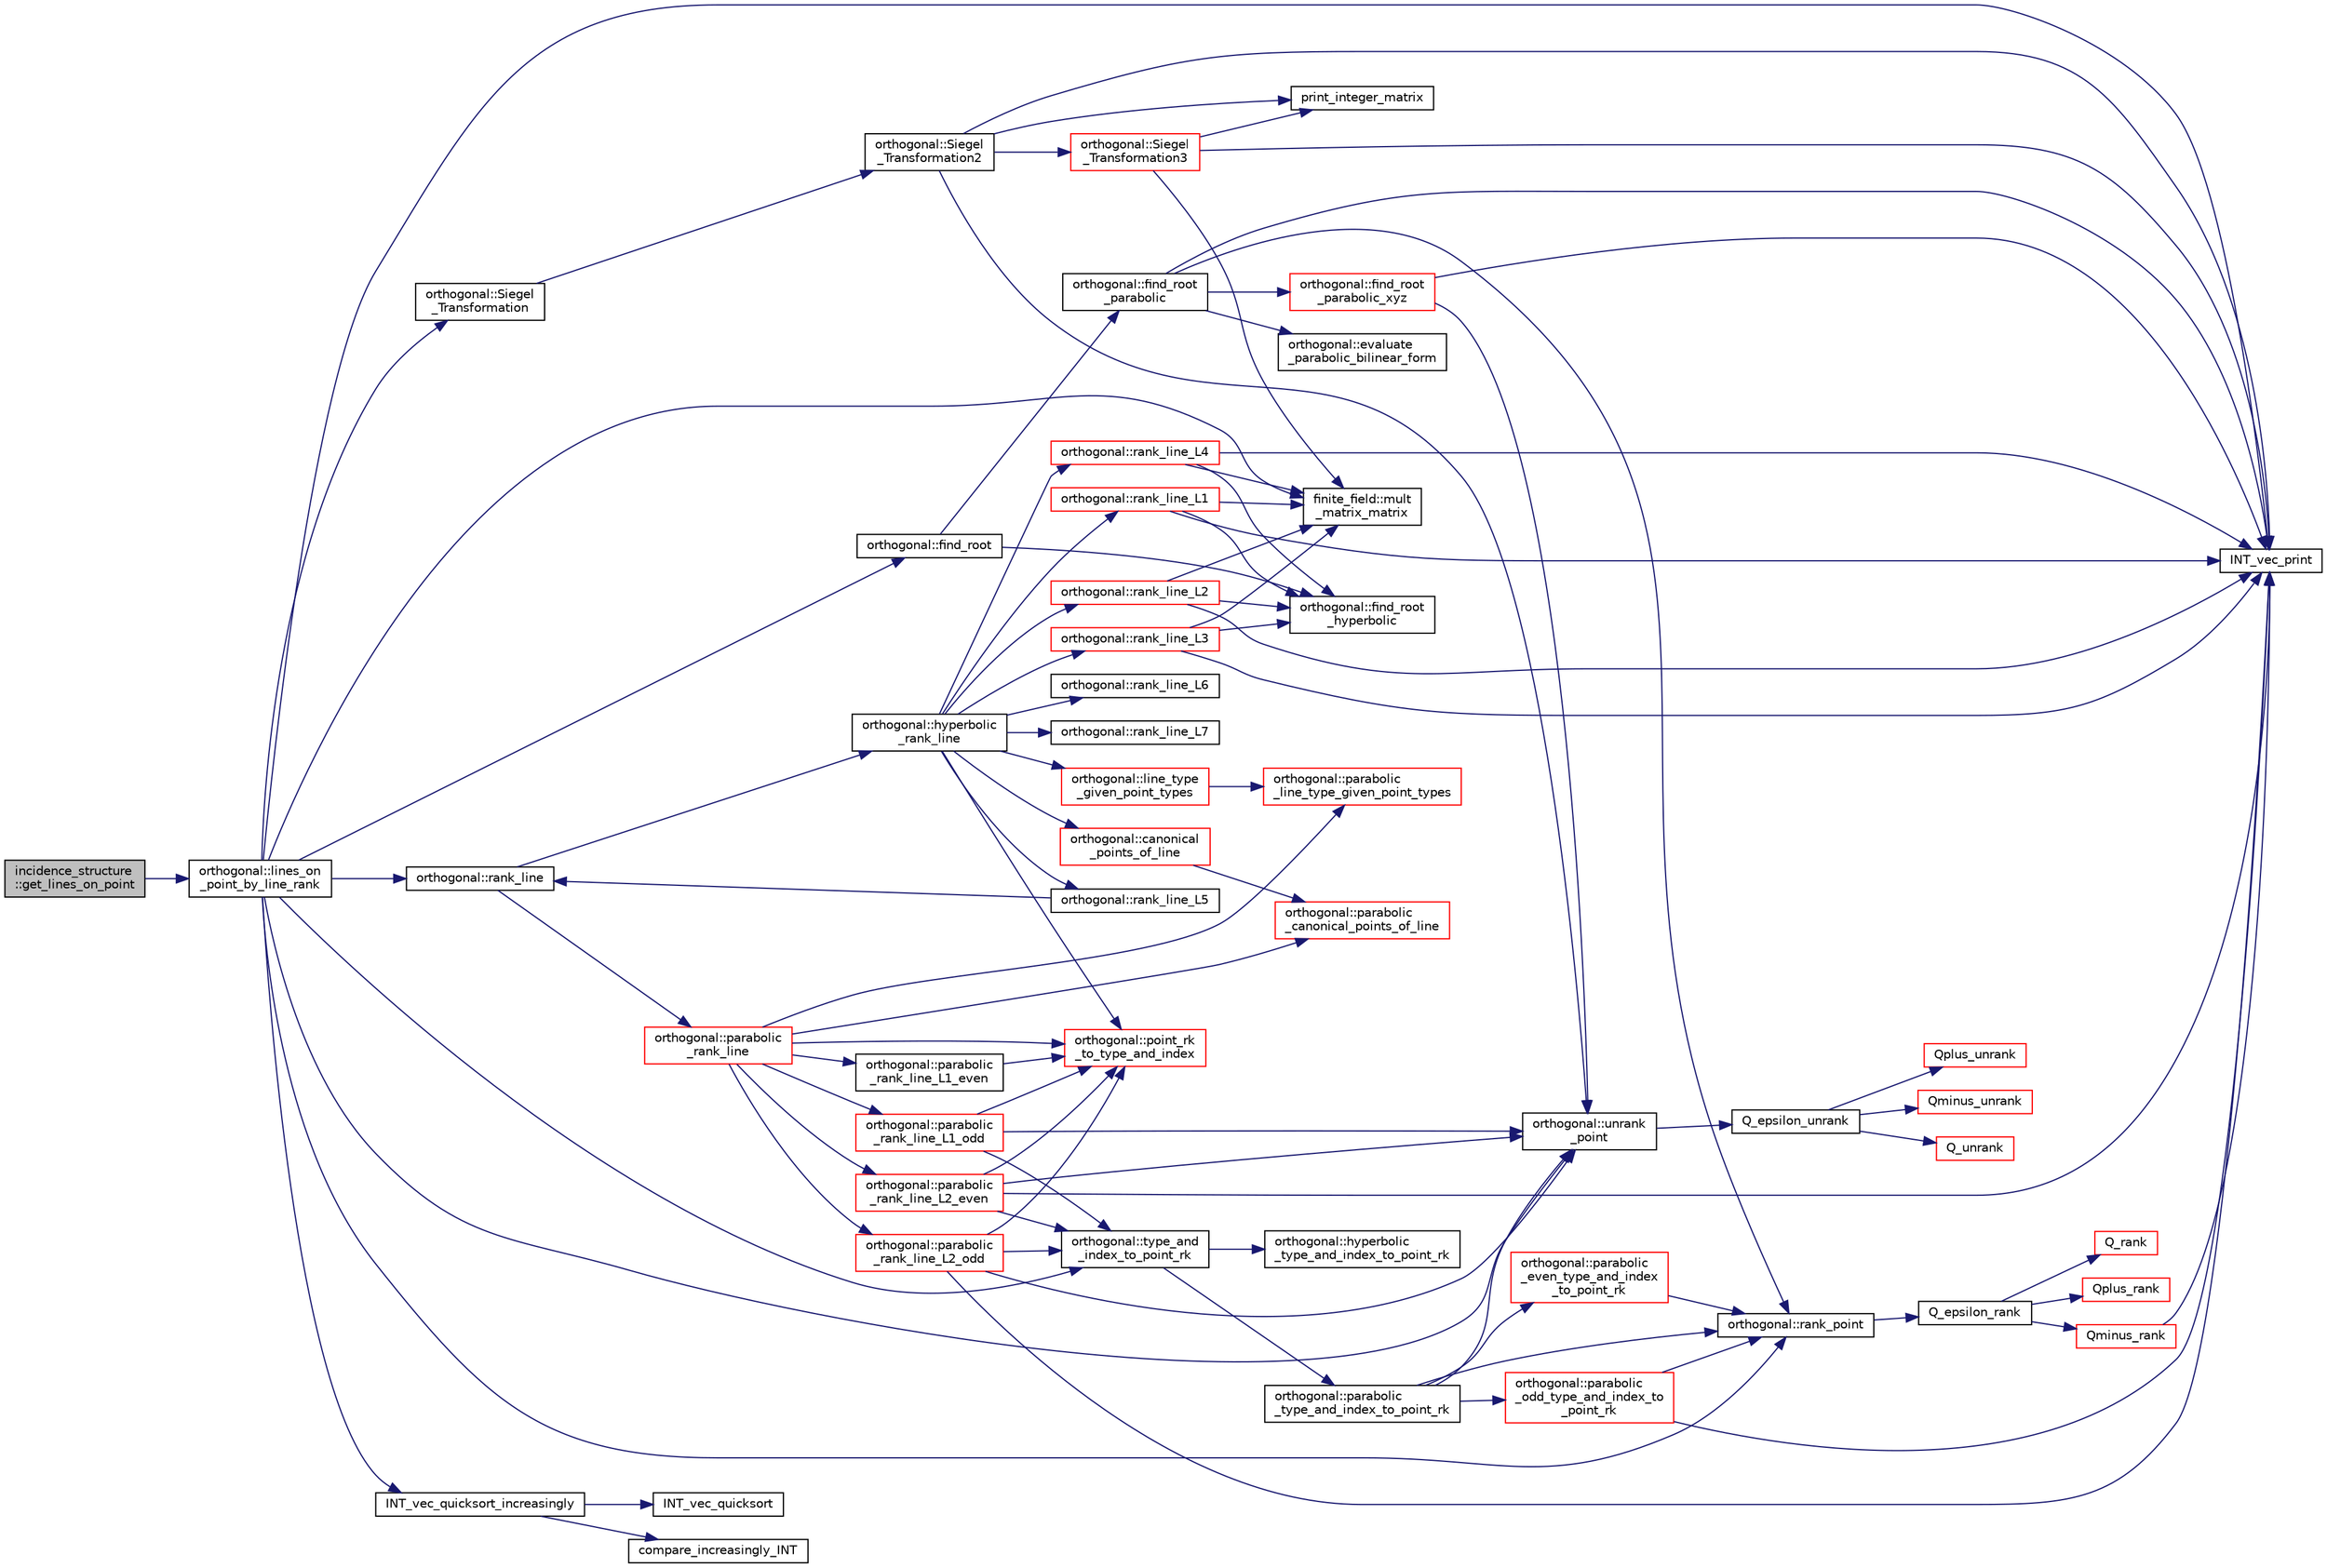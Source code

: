 digraph "incidence_structure::get_lines_on_point"
{
  edge [fontname="Helvetica",fontsize="10",labelfontname="Helvetica",labelfontsize="10"];
  node [fontname="Helvetica",fontsize="10",shape=record];
  rankdir="LR";
  Node4005 [label="incidence_structure\l::get_lines_on_point",height=0.2,width=0.4,color="black", fillcolor="grey75", style="filled", fontcolor="black"];
  Node4005 -> Node4006 [color="midnightblue",fontsize="10",style="solid",fontname="Helvetica"];
  Node4006 [label="orthogonal::lines_on\l_point_by_line_rank",height=0.2,width=0.4,color="black", fillcolor="white", style="filled",URL="$d7/daa/classorthogonal.html#adc21874b6da3cd3585c704994fb538aa"];
  Node4006 -> Node4007 [color="midnightblue",fontsize="10",style="solid",fontname="Helvetica"];
  Node4007 [label="orthogonal::type_and\l_index_to_point_rk",height=0.2,width=0.4,color="black", fillcolor="white", style="filled",URL="$d7/daa/classorthogonal.html#a319ef460cdfe3247d336c3fb482901eb"];
  Node4007 -> Node4008 [color="midnightblue",fontsize="10",style="solid",fontname="Helvetica"];
  Node4008 [label="orthogonal::hyperbolic\l_type_and_index_to_point_rk",height=0.2,width=0.4,color="black", fillcolor="white", style="filled",URL="$d7/daa/classorthogonal.html#af31cd843ff2e6eb4fe1ba9c49e62d1b8"];
  Node4007 -> Node4009 [color="midnightblue",fontsize="10",style="solid",fontname="Helvetica"];
  Node4009 [label="orthogonal::parabolic\l_type_and_index_to_point_rk",height=0.2,width=0.4,color="black", fillcolor="white", style="filled",URL="$d7/daa/classorthogonal.html#a67c316cf01b382762e6ac372f522d106"];
  Node4009 -> Node4010 [color="midnightblue",fontsize="10",style="solid",fontname="Helvetica"];
  Node4010 [label="orthogonal::unrank\l_point",height=0.2,width=0.4,color="black", fillcolor="white", style="filled",URL="$d7/daa/classorthogonal.html#ab655117100f7c66c19817b84ac5ac0a0"];
  Node4010 -> Node4011 [color="midnightblue",fontsize="10",style="solid",fontname="Helvetica"];
  Node4011 [label="Q_epsilon_unrank",height=0.2,width=0.4,color="black", fillcolor="white", style="filled",URL="$d4/d67/geometry_8h.html#af162c4d30d4a6528299e37551c353e7b"];
  Node4011 -> Node4012 [color="midnightblue",fontsize="10",style="solid",fontname="Helvetica"];
  Node4012 [label="Q_unrank",height=0.2,width=0.4,color="red", fillcolor="white", style="filled",URL="$db/da0/lib_2foundations_2geometry_2orthogonal__points_8_c.html#a6d02923d5b54ef796934e753e6f5b65b"];
  Node4011 -> Node4030 [color="midnightblue",fontsize="10",style="solid",fontname="Helvetica"];
  Node4030 [label="Qplus_unrank",height=0.2,width=0.4,color="red", fillcolor="white", style="filled",URL="$db/da0/lib_2foundations_2geometry_2orthogonal__points_8_c.html#ad50512edd586919700e033744b4a03c8"];
  Node4011 -> Node4031 [color="midnightblue",fontsize="10",style="solid",fontname="Helvetica"];
  Node4031 [label="Qminus_unrank",height=0.2,width=0.4,color="red", fillcolor="white", style="filled",URL="$db/da0/lib_2foundations_2geometry_2orthogonal__points_8_c.html#ac2dd18f435ab479095b836a483c12c7d"];
  Node4009 -> Node4032 [color="midnightblue",fontsize="10",style="solid",fontname="Helvetica"];
  Node4032 [label="orthogonal::rank_point",height=0.2,width=0.4,color="black", fillcolor="white", style="filled",URL="$d7/daa/classorthogonal.html#adb4f1528590a804b3c011a68c9ebf655"];
  Node4032 -> Node4033 [color="midnightblue",fontsize="10",style="solid",fontname="Helvetica"];
  Node4033 [label="Q_epsilon_rank",height=0.2,width=0.4,color="black", fillcolor="white", style="filled",URL="$d4/d67/geometry_8h.html#a0949e1151174e2988aa697cb31942e97"];
  Node4033 -> Node4034 [color="midnightblue",fontsize="10",style="solid",fontname="Helvetica"];
  Node4034 [label="Q_rank",height=0.2,width=0.4,color="red", fillcolor="white", style="filled",URL="$db/da0/lib_2foundations_2geometry_2orthogonal__points_8_c.html#ad2671f4db3224df1e22494b9d946375e"];
  Node4033 -> Node4050 [color="midnightblue",fontsize="10",style="solid",fontname="Helvetica"];
  Node4050 [label="Qplus_rank",height=0.2,width=0.4,color="red", fillcolor="white", style="filled",URL="$db/da0/lib_2foundations_2geometry_2orthogonal__points_8_c.html#aaa1be357d007a845ce2866169d63afb7"];
  Node4033 -> Node4051 [color="midnightblue",fontsize="10",style="solid",fontname="Helvetica"];
  Node4051 [label="Qminus_rank",height=0.2,width=0.4,color="red", fillcolor="white", style="filled",URL="$db/da0/lib_2foundations_2geometry_2orthogonal__points_8_c.html#aec3e3dad3c2c12fa081edab0af2cb91a"];
  Node4051 -> Node4040 [color="midnightblue",fontsize="10",style="solid",fontname="Helvetica"];
  Node4040 [label="INT_vec_print",height=0.2,width=0.4,color="black", fillcolor="white", style="filled",URL="$df/dbf/sajeeb_8_c.html#a79a5901af0b47dd0d694109543c027fe"];
  Node4009 -> Node4053 [color="midnightblue",fontsize="10",style="solid",fontname="Helvetica"];
  Node4053 [label="orthogonal::parabolic\l_even_type_and_index\l_to_point_rk",height=0.2,width=0.4,color="red", fillcolor="white", style="filled",URL="$d7/daa/classorthogonal.html#af43894039e8c5a8039f52b93dfa3ff77"];
  Node4053 -> Node4032 [color="midnightblue",fontsize="10",style="solid",fontname="Helvetica"];
  Node4009 -> Node4066 [color="midnightblue",fontsize="10",style="solid",fontname="Helvetica"];
  Node4066 [label="orthogonal::parabolic\l_odd_type_and_index_to\l_point_rk",height=0.2,width=0.4,color="red", fillcolor="white", style="filled",URL="$d7/daa/classorthogonal.html#aac70113614b52601e38b3ce8cbffbc9a"];
  Node4066 -> Node4040 [color="midnightblue",fontsize="10",style="solid",fontname="Helvetica"];
  Node4066 -> Node4032 [color="midnightblue",fontsize="10",style="solid",fontname="Helvetica"];
  Node4006 -> Node4010 [color="midnightblue",fontsize="10",style="solid",fontname="Helvetica"];
  Node4006 -> Node4070 [color="midnightblue",fontsize="10",style="solid",fontname="Helvetica"];
  Node4070 [label="orthogonal::find_root",height=0.2,width=0.4,color="black", fillcolor="white", style="filled",URL="$d7/daa/classorthogonal.html#a7cad6e763a1f49ab5e372a26f5cdf247"];
  Node4070 -> Node4071 [color="midnightblue",fontsize="10",style="solid",fontname="Helvetica"];
  Node4071 [label="orthogonal::find_root\l_hyperbolic",height=0.2,width=0.4,color="black", fillcolor="white", style="filled",URL="$d7/daa/classorthogonal.html#a4cb66d7aec283cd032a99cb9b2b9992d"];
  Node4070 -> Node4072 [color="midnightblue",fontsize="10",style="solid",fontname="Helvetica"];
  Node4072 [label="orthogonal::find_root\l_parabolic",height=0.2,width=0.4,color="black", fillcolor="white", style="filled",URL="$d7/daa/classorthogonal.html#a2e4453bb31692707f8a9e8b660b2e136"];
  Node4072 -> Node4073 [color="midnightblue",fontsize="10",style="solid",fontname="Helvetica"];
  Node4073 [label="orthogonal::find_root\l_parabolic_xyz",height=0.2,width=0.4,color="red", fillcolor="white", style="filled",URL="$d7/daa/classorthogonal.html#a17dba83065c664a7d174c4693e87493b"];
  Node4073 -> Node4010 [color="midnightblue",fontsize="10",style="solid",fontname="Helvetica"];
  Node4073 -> Node4040 [color="midnightblue",fontsize="10",style="solid",fontname="Helvetica"];
  Node4072 -> Node4040 [color="midnightblue",fontsize="10",style="solid",fontname="Helvetica"];
  Node4072 -> Node4074 [color="midnightblue",fontsize="10",style="solid",fontname="Helvetica"];
  Node4074 [label="orthogonal::evaluate\l_parabolic_bilinear_form",height=0.2,width=0.4,color="black", fillcolor="white", style="filled",URL="$d7/daa/classorthogonal.html#a8ee79da4c853cd384a0028cbebbbe0ee"];
  Node4072 -> Node4032 [color="midnightblue",fontsize="10",style="solid",fontname="Helvetica"];
  Node4006 -> Node4075 [color="midnightblue",fontsize="10",style="solid",fontname="Helvetica"];
  Node4075 [label="orthogonal::Siegel\l_Transformation",height=0.2,width=0.4,color="black", fillcolor="white", style="filled",URL="$d7/daa/classorthogonal.html#a27258e68c99323ac8de66fedbe565a3d"];
  Node4075 -> Node4076 [color="midnightblue",fontsize="10",style="solid",fontname="Helvetica"];
  Node4076 [label="orthogonal::Siegel\l_Transformation2",height=0.2,width=0.4,color="black", fillcolor="white", style="filled",URL="$d7/daa/classorthogonal.html#aaf1945ebd71495f1b362e5091d4b30ec"];
  Node4076 -> Node4010 [color="midnightblue",fontsize="10",style="solid",fontname="Helvetica"];
  Node4076 -> Node4040 [color="midnightblue",fontsize="10",style="solid",fontname="Helvetica"];
  Node4076 -> Node4077 [color="midnightblue",fontsize="10",style="solid",fontname="Helvetica"];
  Node4077 [label="orthogonal::Siegel\l_Transformation3",height=0.2,width=0.4,color="red", fillcolor="white", style="filled",URL="$d7/daa/classorthogonal.html#ac9129abf3f825e8c7d5591d1ba116ac7"];
  Node4077 -> Node4040 [color="midnightblue",fontsize="10",style="solid",fontname="Helvetica"];
  Node4077 -> Node4082 [color="midnightblue",fontsize="10",style="solid",fontname="Helvetica"];
  Node4082 [label="print_integer_matrix",height=0.2,width=0.4,color="black", fillcolor="white", style="filled",URL="$d5/db4/io__and__os_8h.html#ab4d187a9b89a64102b971201b789b653"];
  Node4077 -> Node4084 [color="midnightblue",fontsize="10",style="solid",fontname="Helvetica"];
  Node4084 [label="finite_field::mult\l_matrix_matrix",height=0.2,width=0.4,color="black", fillcolor="white", style="filled",URL="$df/d5a/classfinite__field.html#a5e28706b815838d0ec34de1fa74bc3c4"];
  Node4076 -> Node4082 [color="midnightblue",fontsize="10",style="solid",fontname="Helvetica"];
  Node4006 -> Node4084 [color="midnightblue",fontsize="10",style="solid",fontname="Helvetica"];
  Node4006 -> Node4032 [color="midnightblue",fontsize="10",style="solid",fontname="Helvetica"];
  Node4006 -> Node4098 [color="midnightblue",fontsize="10",style="solid",fontname="Helvetica"];
  Node4098 [label="orthogonal::rank_line",height=0.2,width=0.4,color="black", fillcolor="white", style="filled",URL="$d7/daa/classorthogonal.html#a5e1b5a3eb76840f425e71f25dabcd470"];
  Node4098 -> Node4099 [color="midnightblue",fontsize="10",style="solid",fontname="Helvetica"];
  Node4099 [label="orthogonal::hyperbolic\l_rank_line",height=0.2,width=0.4,color="black", fillcolor="white", style="filled",URL="$d7/daa/classorthogonal.html#a2810f9a6851f445b03fdbfe2a888e9f5"];
  Node4099 -> Node4100 [color="midnightblue",fontsize="10",style="solid",fontname="Helvetica"];
  Node4100 [label="orthogonal::point_rk\l_to_type_and_index",height=0.2,width=0.4,color="red", fillcolor="white", style="filled",URL="$d7/daa/classorthogonal.html#a5419c9c6b60c81e6e66f3606e7ad1815"];
  Node4099 -> Node4113 [color="midnightblue",fontsize="10",style="solid",fontname="Helvetica"];
  Node4113 [label="orthogonal::line_type\l_given_point_types",height=0.2,width=0.4,color="red", fillcolor="white", style="filled",URL="$d7/daa/classorthogonal.html#abffd6b3e0d545fbe7799a2e2c1038aba"];
  Node4113 -> Node4121 [color="midnightblue",fontsize="10",style="solid",fontname="Helvetica"];
  Node4121 [label="orthogonal::parabolic\l_line_type_given_point_types",height=0.2,width=0.4,color="red", fillcolor="white", style="filled",URL="$d7/daa/classorthogonal.html#af1894e9b4951ea3b58fafaec8e1314d4"];
  Node4099 -> Node4130 [color="midnightblue",fontsize="10",style="solid",fontname="Helvetica"];
  Node4130 [label="orthogonal::canonical\l_points_of_line",height=0.2,width=0.4,color="red", fillcolor="white", style="filled",URL="$d7/daa/classorthogonal.html#a561d7c5426dcdb221a961ab2f0d89ae4"];
  Node4130 -> Node4139 [color="midnightblue",fontsize="10",style="solid",fontname="Helvetica"];
  Node4139 [label="orthogonal::parabolic\l_canonical_points_of_line",height=0.2,width=0.4,color="red", fillcolor="white", style="filled",URL="$d7/daa/classorthogonal.html#a7f1b4034dcfc0c22f06242b179466594"];
  Node4099 -> Node4145 [color="midnightblue",fontsize="10",style="solid",fontname="Helvetica"];
  Node4145 [label="orthogonal::rank_line_L1",height=0.2,width=0.4,color="red", fillcolor="white", style="filled",URL="$d7/daa/classorthogonal.html#a2d89d504dee5256f035591c1cb64e129"];
  Node4145 -> Node4040 [color="midnightblue",fontsize="10",style="solid",fontname="Helvetica"];
  Node4145 -> Node4071 [color="midnightblue",fontsize="10",style="solid",fontname="Helvetica"];
  Node4145 -> Node4084 [color="midnightblue",fontsize="10",style="solid",fontname="Helvetica"];
  Node4099 -> Node4147 [color="midnightblue",fontsize="10",style="solid",fontname="Helvetica"];
  Node4147 [label="orthogonal::rank_line_L2",height=0.2,width=0.4,color="red", fillcolor="white", style="filled",URL="$d7/daa/classorthogonal.html#abd9adb280933c973c9288e2764f72256"];
  Node4147 -> Node4040 [color="midnightblue",fontsize="10",style="solid",fontname="Helvetica"];
  Node4147 -> Node4071 [color="midnightblue",fontsize="10",style="solid",fontname="Helvetica"];
  Node4147 -> Node4084 [color="midnightblue",fontsize="10",style="solid",fontname="Helvetica"];
  Node4099 -> Node4148 [color="midnightblue",fontsize="10",style="solid",fontname="Helvetica"];
  Node4148 [label="orthogonal::rank_line_L3",height=0.2,width=0.4,color="red", fillcolor="white", style="filled",URL="$d7/daa/classorthogonal.html#a45ebd133d98a13f8c10e1ff0310874a9"];
  Node4148 -> Node4040 [color="midnightblue",fontsize="10",style="solid",fontname="Helvetica"];
  Node4148 -> Node4071 [color="midnightblue",fontsize="10",style="solid",fontname="Helvetica"];
  Node4148 -> Node4084 [color="midnightblue",fontsize="10",style="solid",fontname="Helvetica"];
  Node4099 -> Node4149 [color="midnightblue",fontsize="10",style="solid",fontname="Helvetica"];
  Node4149 [label="orthogonal::rank_line_L4",height=0.2,width=0.4,color="red", fillcolor="white", style="filled",URL="$d7/daa/classorthogonal.html#a80dc34bc12588a8b6e70cf00cd9558a6"];
  Node4149 -> Node4040 [color="midnightblue",fontsize="10",style="solid",fontname="Helvetica"];
  Node4149 -> Node4071 [color="midnightblue",fontsize="10",style="solid",fontname="Helvetica"];
  Node4149 -> Node4084 [color="midnightblue",fontsize="10",style="solid",fontname="Helvetica"];
  Node4099 -> Node4150 [color="midnightblue",fontsize="10",style="solid",fontname="Helvetica"];
  Node4150 [label="orthogonal::rank_line_L5",height=0.2,width=0.4,color="black", fillcolor="white", style="filled",URL="$d7/daa/classorthogonal.html#a80bcc065004ef76b70cef437fff6f54c"];
  Node4150 -> Node4098 [color="midnightblue",fontsize="10",style="solid",fontname="Helvetica"];
  Node4099 -> Node4151 [color="midnightblue",fontsize="10",style="solid",fontname="Helvetica"];
  Node4151 [label="orthogonal::rank_line_L6",height=0.2,width=0.4,color="black", fillcolor="white", style="filled",URL="$d7/daa/classorthogonal.html#aa32bfc8e78ece724ecbc703e94288a14"];
  Node4099 -> Node4152 [color="midnightblue",fontsize="10",style="solid",fontname="Helvetica"];
  Node4152 [label="orthogonal::rank_line_L7",height=0.2,width=0.4,color="black", fillcolor="white", style="filled",URL="$d7/daa/classorthogonal.html#aea60e6f3746fe39f8d321bc51f67fa3e"];
  Node4098 -> Node4153 [color="midnightblue",fontsize="10",style="solid",fontname="Helvetica"];
  Node4153 [label="orthogonal::parabolic\l_rank_line",height=0.2,width=0.4,color="red", fillcolor="white", style="filled",URL="$d7/daa/classorthogonal.html#a7df334ceca90bc5b90c56354dbaf45c9"];
  Node4153 -> Node4100 [color="midnightblue",fontsize="10",style="solid",fontname="Helvetica"];
  Node4153 -> Node4121 [color="midnightblue",fontsize="10",style="solid",fontname="Helvetica"];
  Node4153 -> Node4139 [color="midnightblue",fontsize="10",style="solid",fontname="Helvetica"];
  Node4153 -> Node4154 [color="midnightblue",fontsize="10",style="solid",fontname="Helvetica"];
  Node4154 [label="orthogonal::parabolic\l_rank_line_L1_even",height=0.2,width=0.4,color="black", fillcolor="white", style="filled",URL="$d7/daa/classorthogonal.html#a7f055ba3f318499430444e583ed03ee3"];
  Node4154 -> Node4100 [color="midnightblue",fontsize="10",style="solid",fontname="Helvetica"];
  Node4153 -> Node4155 [color="midnightblue",fontsize="10",style="solid",fontname="Helvetica"];
  Node4155 [label="orthogonal::parabolic\l_rank_line_L1_odd",height=0.2,width=0.4,color="red", fillcolor="white", style="filled",URL="$d7/daa/classorthogonal.html#aab93abadf848b0a5d72b367f155cd7e4"];
  Node4155 -> Node4007 [color="midnightblue",fontsize="10",style="solid",fontname="Helvetica"];
  Node4155 -> Node4100 [color="midnightblue",fontsize="10",style="solid",fontname="Helvetica"];
  Node4155 -> Node4010 [color="midnightblue",fontsize="10",style="solid",fontname="Helvetica"];
  Node4153 -> Node4161 [color="midnightblue",fontsize="10",style="solid",fontname="Helvetica"];
  Node4161 [label="orthogonal::parabolic\l_rank_line_L2_even",height=0.2,width=0.4,color="red", fillcolor="white", style="filled",URL="$d7/daa/classorthogonal.html#ad884e741520104066da699b1133deeb0"];
  Node4161 -> Node4007 [color="midnightblue",fontsize="10",style="solid",fontname="Helvetica"];
  Node4161 -> Node4100 [color="midnightblue",fontsize="10",style="solid",fontname="Helvetica"];
  Node4161 -> Node4010 [color="midnightblue",fontsize="10",style="solid",fontname="Helvetica"];
  Node4161 -> Node4040 [color="midnightblue",fontsize="10",style="solid",fontname="Helvetica"];
  Node4153 -> Node4163 [color="midnightblue",fontsize="10",style="solid",fontname="Helvetica"];
  Node4163 [label="orthogonal::parabolic\l_rank_line_L2_odd",height=0.2,width=0.4,color="red", fillcolor="white", style="filled",URL="$d7/daa/classorthogonal.html#a87ddd814e99966b82e69a1041307074f"];
  Node4163 -> Node4007 [color="midnightblue",fontsize="10",style="solid",fontname="Helvetica"];
  Node4163 -> Node4100 [color="midnightblue",fontsize="10",style="solid",fontname="Helvetica"];
  Node4163 -> Node4010 [color="midnightblue",fontsize="10",style="solid",fontname="Helvetica"];
  Node4163 -> Node4040 [color="midnightblue",fontsize="10",style="solid",fontname="Helvetica"];
  Node4006 -> Node4175 [color="midnightblue",fontsize="10",style="solid",fontname="Helvetica"];
  Node4175 [label="INT_vec_quicksort_increasingly",height=0.2,width=0.4,color="black", fillcolor="white", style="filled",URL="$d5/de2/foundations_2data__structures_2data__structures_8h.html#a31ccee746bc644f58816c67bc3a0e237"];
  Node4175 -> Node4176 [color="midnightblue",fontsize="10",style="solid",fontname="Helvetica"];
  Node4176 [label="INT_vec_quicksort",height=0.2,width=0.4,color="black", fillcolor="white", style="filled",URL="$d4/dd7/sorting_8_c.html#a06b413b423531ad098e9536031cc91ef"];
  Node4175 -> Node4177 [color="midnightblue",fontsize="10",style="solid",fontname="Helvetica"];
  Node4177 [label="compare_increasingly_INT",height=0.2,width=0.4,color="black", fillcolor="white", style="filled",URL="$d4/dd7/sorting_8_c.html#aa182150f114c64f81fcefcbc6d292790"];
  Node4006 -> Node4040 [color="midnightblue",fontsize="10",style="solid",fontname="Helvetica"];
}
